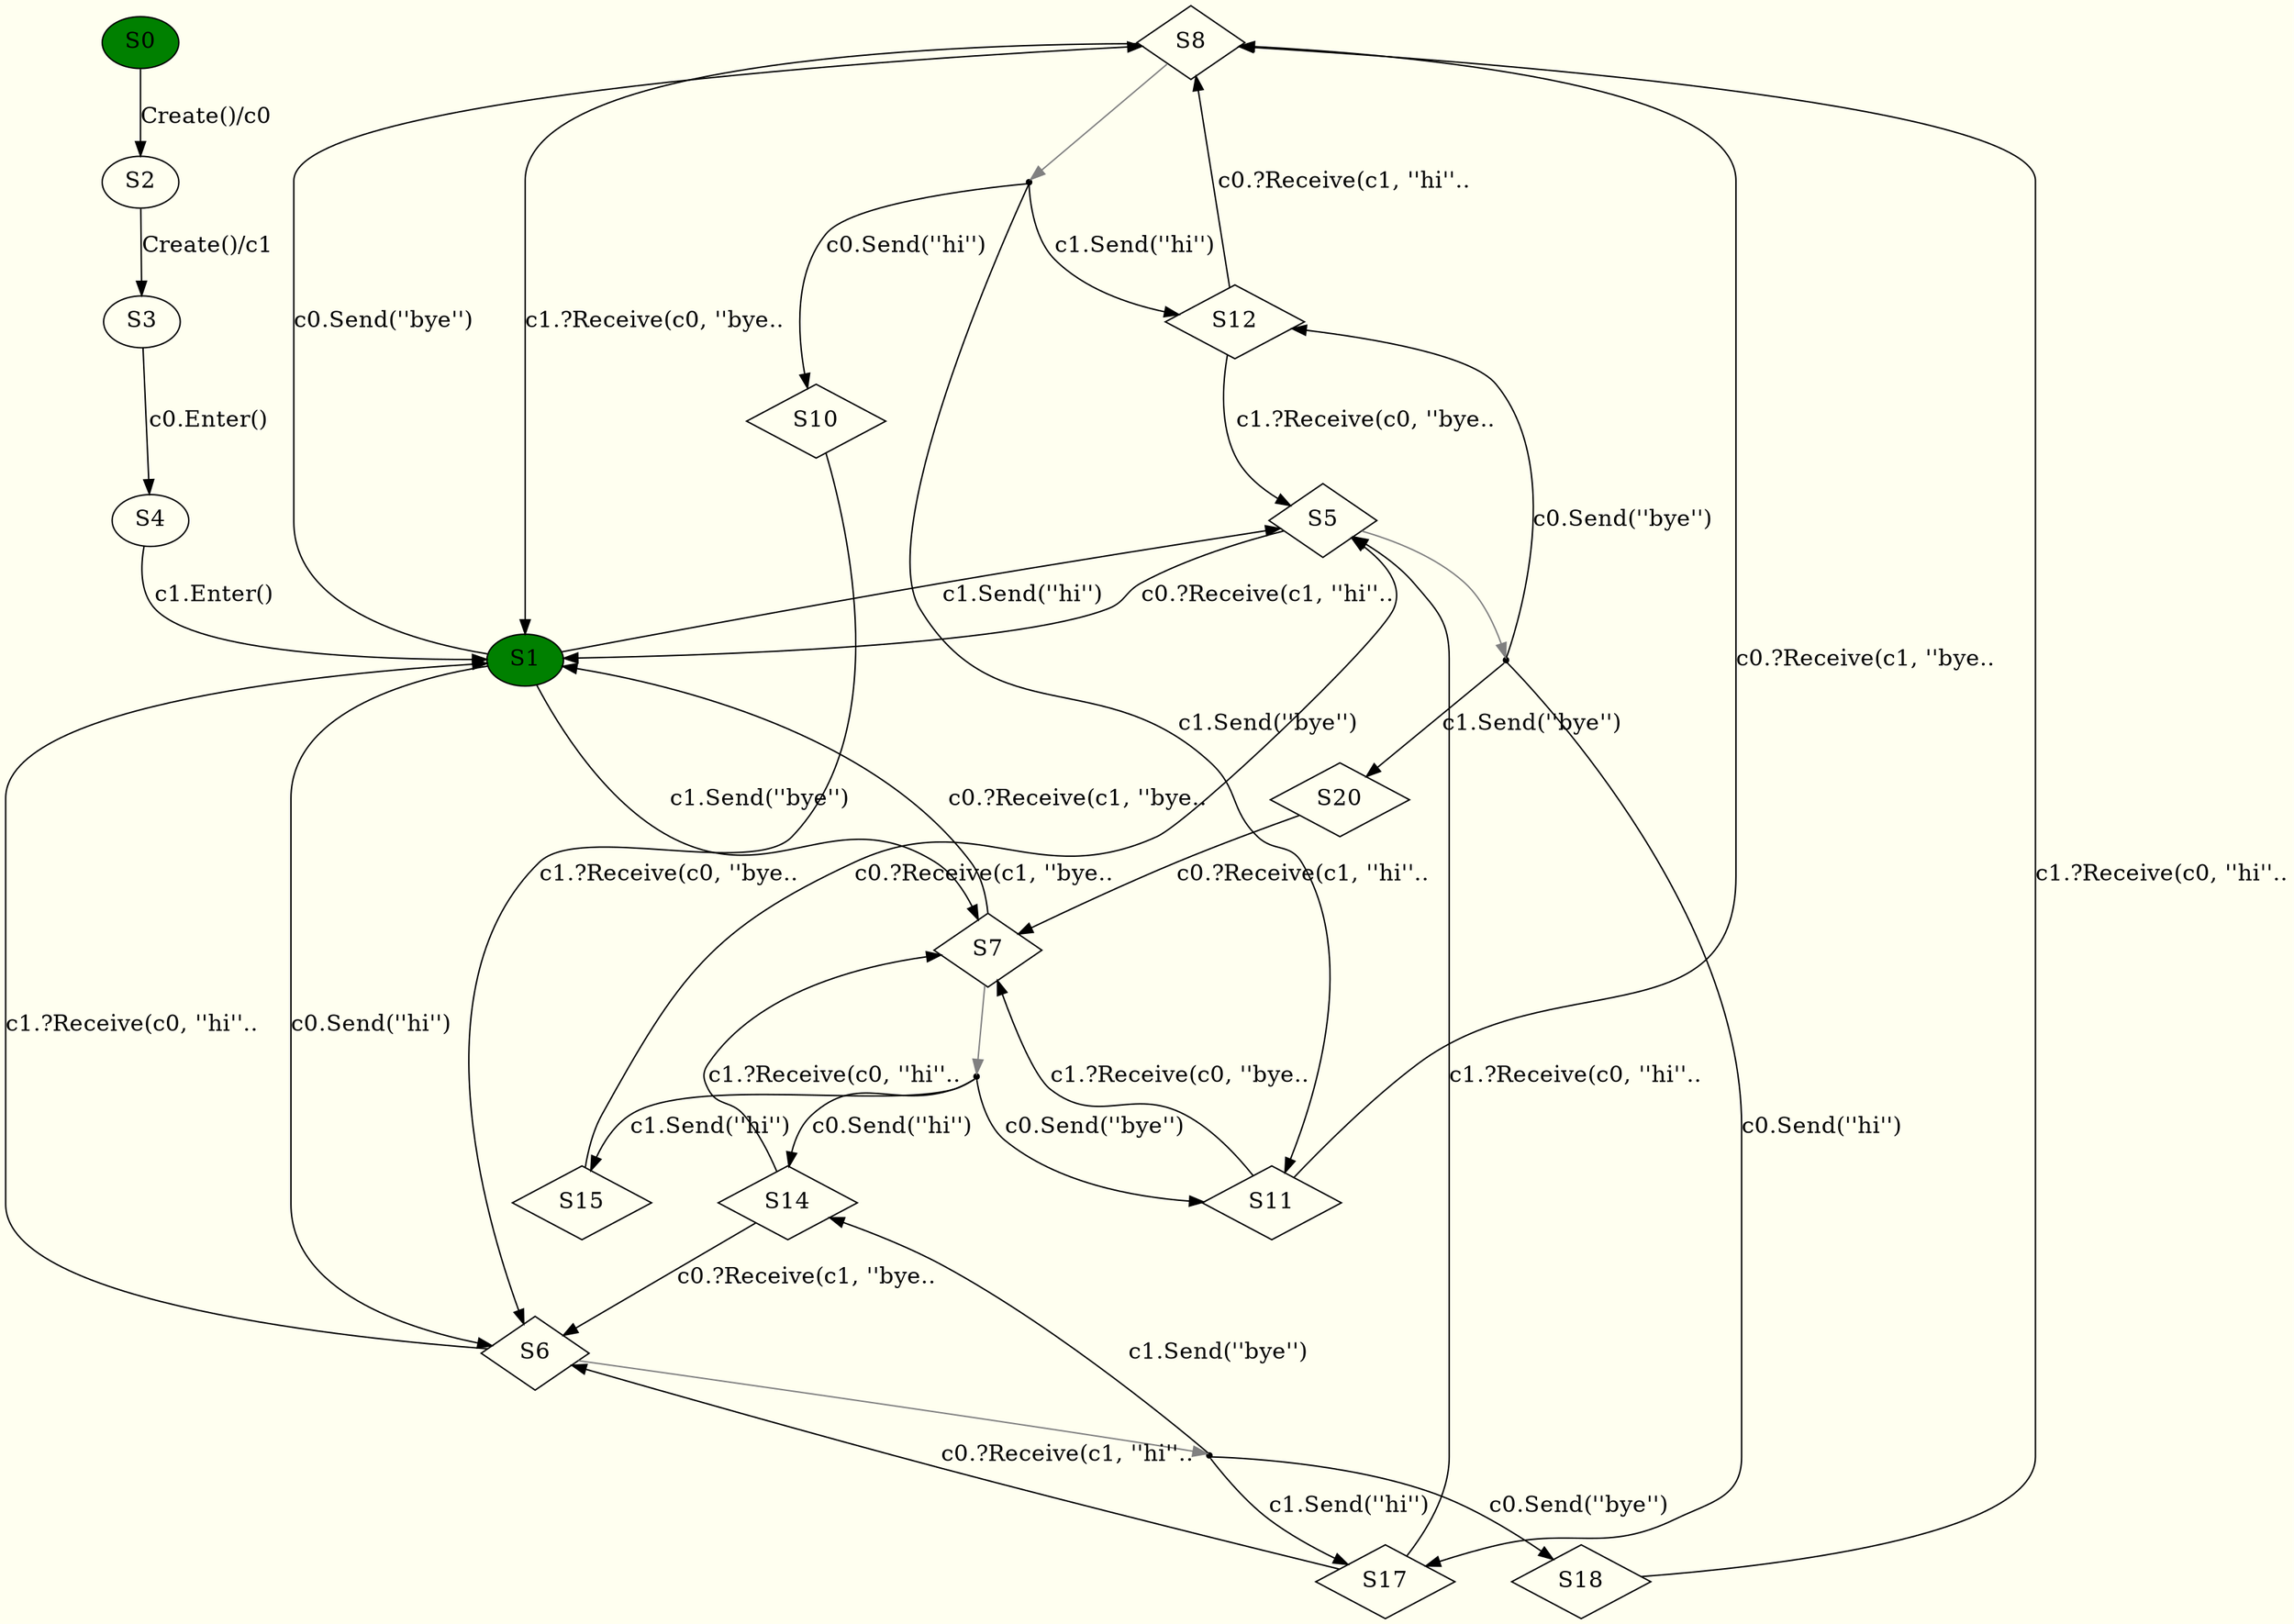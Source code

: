 digraph chat {
graph [
rankdir=TB
color="#000000ff"
bgcolor="#fffff0ff"
fontcolor="#000000ff"
fontsize=16
]
node [fontcolor="#000000ff",fontsize=16,color="#000000ff",shape=ellipse,label="\N"]
edge [color="#000000ff",fontcolor="#000000ff",fontsize=16]
//nodes
"8"[fontcolor="#000000ff",fontsize=16,color="#000000ff",shape=diamond,label="S8"]
"9"[fontcolor="#000000ff",fontsize=16,color="#000000ff",shape=point,label=""]
"2"[fontcolor="#000000ff",fontsize=16,color="#000000ff",shape=ellipse,label="S2"]
"3"[fontcolor="#000000ff",fontsize=16,color="#000000ff",shape=ellipse,label="S3"]
"0"[style="filled",style="filled",fontcolor="#000000ff",fontsize=16,color="#000000ff",shape=ellipse,label="S0",fillcolor="#008000ff"]
"1"[style="filled",style="filled",fontcolor="#000000ff",fontsize=16,color="#000000ff",shape=ellipse,label="S1",fillcolor="#008000ff"]
"6"[fontcolor="#000000ff",fontsize=16,color="#000000ff",shape=diamond,label="S6"]
"7"[fontcolor="#000000ff",fontsize=16,color="#000000ff",shape=diamond,label="S7"]
"4"[fontcolor="#000000ff",fontsize=16,color="#000000ff",shape=ellipse,label="S4"]
"5"[fontcolor="#000000ff",fontsize=16,color="#000000ff",shape=diamond,label="S5"]
"19"[fontcolor="#000000ff",fontsize=16,color="#000000ff",shape=point,label=""]
"18"[fontcolor="#000000ff",fontsize=16,color="#000000ff",shape=diamond,label="S18"]
"13"[fontcolor="#000000ff",fontsize=16,color="#000000ff",shape=point,label=""]
"12"[fontcolor="#000000ff",fontsize=16,color="#000000ff",shape=diamond,label="S12"]
"11"[fontcolor="#000000ff",fontsize=16,color="#000000ff",shape=diamond,label="S11"]
"10"[fontcolor="#000000ff",fontsize=16,color="#000000ff",shape=diamond,label="S10"]
"17"[fontcolor="#000000ff",fontsize=16,color="#000000ff",shape=diamond,label="S17"]
"16"[fontcolor="#000000ff",fontsize=16,color="#000000ff",shape=point,label=""]
"15"[fontcolor="#000000ff",fontsize=16,color="#000000ff",shape=diamond,label="S15"]
"14"[fontcolor="#000000ff",fontsize=16,color="#000000ff",shape=diamond,label="S14"]
"20"[fontcolor="#000000ff",fontsize=16,color="#000000ff",shape=diamond,label="S20"]
"20" -> "7"[label="c0.?Receive(c1, ''hi''..",color="#000000ff",fontcolor="#000000ff",fontsize=16,id="40"]
"19" -> "20"[label="c1.Send(''bye'')",color="#000000ff",fontcolor="#000000ff",fontsize=16,id="39"]
"19" -> "12"[label="c0.Send(''bye'')",color="#000000ff",fontcolor="#000000ff",fontsize=16,id="38"]
"19" -> "17"[label="c0.Send(''hi'')",color="#000000ff",fontcolor="#000000ff",fontsize=16,id="37"]
"5" -> "1"[label="c0.?Receive(c1, ''hi''..",color="#000000ff",fontcolor="#000000ff",fontsize=16,id="35"]
"17" -> "5"[label="c1.?Receive(c0, ''hi''..",color="#000000ff",fontcolor="#000000ff",fontsize=16,id="34"]
"17" -> "6"[label="c0.?Receive(c1, ''hi''..",color="#000000ff",fontcolor="#000000ff",fontsize=16,id="33"]
"18" -> "8"[label="c1.?Receive(c0, ''hi''..",color="#000000ff",fontcolor="#000000ff",fontsize=16,id="32"]
"16" -> "18"[label="c0.Send(''bye'')",color="#000000ff",fontcolor="#000000ff",fontsize=16,id="31"]
"16" -> "14"[label="c1.Send(''bye'')",color="#000000ff",fontcolor="#000000ff",fontsize=16,id="30"]
"16" -> "17"[label="c1.Send(''hi'')",color="#000000ff",fontcolor="#000000ff",fontsize=16,id="29"]
"6" -> "1"[label="c1.?Receive(c0, ''hi''..",color="#000000ff",fontcolor="#000000ff",fontsize=16,id="27"]
"14" -> "6"[label="c0.?Receive(c1, ''bye..",color="#000000ff",fontcolor="#000000ff",fontsize=16,id="26"]
"14" -> "7"[label="c1.?Receive(c0, ''hi''..",color="#000000ff",fontcolor="#000000ff",fontsize=16,id="25"]
"15" -> "5"[label="c0.?Receive(c1, ''bye..",color="#000000ff",fontcolor="#000000ff",fontsize=16,id="24"]
"13" -> "15"[label="c1.Send(''hi'')",color="#000000ff",fontcolor="#000000ff",fontsize=16,id="23"]
"13" -> "14"[label="c0.Send(''hi'')",color="#000000ff",fontcolor="#000000ff",fontsize=16,id="22"]
"13" -> "11"[label="c0.Send(''bye'')",color="#000000ff",fontcolor="#000000ff",fontsize=16,id="21"]
"7" -> "1"[label="c0.?Receive(c1, ''bye..",color="#000000ff",fontcolor="#000000ff",fontsize=16,id="19"]
"10" -> "6"[label="c1.?Receive(c0, ''bye..",color="#000000ff",fontcolor="#000000ff",fontsize=16,id="18"]
"11" -> "8"[label="c0.?Receive(c1, ''bye..",color="#000000ff",fontcolor="#000000ff",fontsize=16,id="17"]
"11" -> "7"[label="c1.?Receive(c0, ''bye..",color="#000000ff",fontcolor="#000000ff",fontsize=16,id="16"]
"12" -> "8"[label="c0.?Receive(c1, ''hi''..",color="#000000ff",fontcolor="#000000ff",fontsize=16,id="15"]
"12" -> "5"[label="c1.?Receive(c0, ''bye..",color="#000000ff",fontcolor="#000000ff",fontsize=16,id="14"]
"9" -> "12"[label="c1.Send(''hi'')",color="#000000ff",fontcolor="#000000ff",fontsize=16,id="13"]
"9" -> "11"[label="c1.Send(''bye'')",color="#000000ff",fontcolor="#000000ff",fontsize=16,id="12"]
"9" -> "10"[label="c0.Send(''hi'')",color="#000000ff",fontcolor="#000000ff",fontsize=16,id="11"]
"8" -> "1"[label="c1.?Receive(c0, ''bye..",color="#000000ff",fontcolor="#000000ff",fontsize=16,id="9"]
"1" -> "8"[label="c0.Send(''bye'')",color="#000000ff",fontcolor="#000000ff",fontsize=16,id="8"]
"1" -> "7"[label="c1.Send(''bye'')",color="#000000ff",fontcolor="#000000ff",fontsize=16,id="7"]
"1" -> "6"[label="c0.Send(''hi'')",color="#000000ff",fontcolor="#000000ff",fontsize=16,id="6"]
"1" -> "5"[label="c1.Send(''hi'')",color="#000000ff",fontcolor="#000000ff",fontsize=16,id="5"]
"4" -> "1"[label="c1.Enter()",color="#000000ff",fontcolor="#000000ff",fontsize=16,id="4"]
"3" -> "4"[label="c0.Enter()",color="#000000ff",fontcolor="#000000ff",fontsize=16,id="3"]
"2" -> "3"[label="Create()/c1",color="#000000ff",fontcolor="#000000ff",fontsize=16,id="2"]
"0" -> "2"[label="Create()/c0",color="#000000ff",fontcolor="#000000ff",fontsize=16,id="1"]
"8" -> "9"[color="#808080ff",fontcolor="#000000ff",fontsize=16,id="-1"]
"7" -> "13"[color="#808080ff",fontcolor="#000000ff",fontsize=16,id="-2"]
"6" -> "16"[color="#808080ff",fontcolor="#000000ff",fontsize=16,id="-3"]
"5" -> "19"[color="#808080ff",fontcolor="#000000ff",fontsize=16,id="-4"]
}

